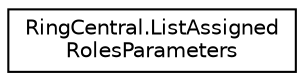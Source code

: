 digraph "Graphical Class Hierarchy"
{
 // LATEX_PDF_SIZE
  edge [fontname="Helvetica",fontsize="10",labelfontname="Helvetica",labelfontsize="10"];
  node [fontname="Helvetica",fontsize="10",shape=record];
  rankdir="LR";
  Node0 [label="RingCentral.ListAssigned\lRolesParameters",height=0.2,width=0.4,color="black", fillcolor="white", style="filled",URL="$classRingCentral_1_1ListAssignedRolesParameters.html",tooltip="Query parameters for operation listAssignedRoles"];
}

